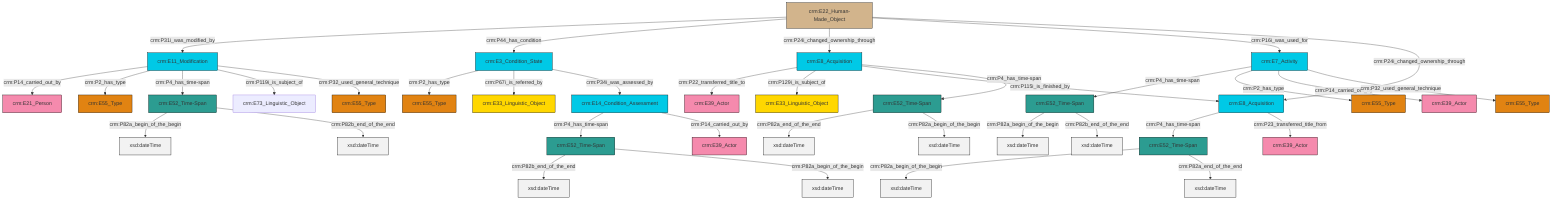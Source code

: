 graph TD
classDef Literal fill:#f2f2f2,stroke:#000000;
classDef CRM_Entity fill:#FFFFFF,stroke:#000000;
classDef Temporal_Entity fill:#00C9E6, stroke:#000000;
classDef Type fill:#E18312, stroke:#000000;
classDef Time-Span fill:#2C9C91, stroke:#000000;
classDef Appellation fill:#FFEB7F, stroke:#000000;
classDef Place fill:#008836, stroke:#000000;
classDef Persistent_Item fill:#B266B2, stroke:#000000;
classDef Conceptual_Object fill:#FFD700, stroke:#000000;
classDef Physical_Thing fill:#D2B48C, stroke:#000000;
classDef Actor fill:#f58aad, stroke:#000000;
classDef PC_Classes fill:#4ce600, stroke:#000000;
classDef Multi fill:#cccccc,stroke:#000000;

0["crm:E52_Time-Span"]:::Time-Span -->|crm:P82a_end_of_the_end| 1[xsd:dateTime]:::Literal
2["crm:E22_Human-Made_Object"]:::Physical_Thing -->|crm:P31i_was_modified_by| 3["crm:E11_Modification"]:::Temporal_Entity
2["crm:E22_Human-Made_Object"]:::Physical_Thing -->|crm:P44_has_condition| 4["crm:E3_Condition_State"]:::Temporal_Entity
3["crm:E11_Modification"]:::Temporal_Entity -->|crm:P14_carried_out_by| 5["crm:E21_Person"]:::Actor
0["crm:E52_Time-Span"]:::Time-Span -->|crm:P82a_begin_of_the_begin| 6[xsd:dateTime]:::Literal
9["crm:E8_Acquisition"]:::Temporal_Entity -->|crm:P4_has_time-span| 10["crm:E52_Time-Span"]:::Time-Span
11["crm:E8_Acquisition"]:::Temporal_Entity -->|crm:P22_transferred_title_to| 12["crm:E39_Actor"]:::Actor
13["crm:E14_Condition_Assessment"]:::Temporal_Entity -->|crm:P4_has_time-span| 14["crm:E52_Time-Span"]:::Time-Span
3["crm:E11_Modification"]:::Temporal_Entity -->|crm:P2_has_type| 17["crm:E55_Type"]:::Type
18["crm:E7_Activity"]:::Temporal_Entity -->|crm:P4_has_time-span| 7["crm:E52_Time-Span"]:::Time-Span
11["crm:E8_Acquisition"]:::Temporal_Entity -->|crm:P129i_is_subject_of| 23["crm:E33_Linguistic_Object"]:::Conceptual_Object
9["crm:E8_Acquisition"]:::Temporal_Entity -->|crm:P23_transferred_title_from| 25["crm:E39_Actor"]:::Actor
18["crm:E7_Activity"]:::Temporal_Entity -->|crm:P2_has_type| 26["crm:E55_Type"]:::Type
27["crm:E52_Time-Span"]:::Time-Span -->|crm:P82a_begin_of_the_begin| 28[xsd:dateTime]:::Literal
2["crm:E22_Human-Made_Object"]:::Physical_Thing -->|crm:P24i_changed_ownership_through| 11["crm:E8_Acquisition"]:::Temporal_Entity
18["crm:E7_Activity"]:::Temporal_Entity -->|crm:P14_carried_out_by| 29["crm:E39_Actor"]:::Actor
3["crm:E11_Modification"]:::Temporal_Entity -->|crm:P4_has_time-span| 27["crm:E52_Time-Span"]:::Time-Span
10["crm:E52_Time-Span"]:::Time-Span -->|crm:P82a_begin_of_the_begin| 31[xsd:dateTime]:::Literal
11["crm:E8_Acquisition"]:::Temporal_Entity -->|crm:P115i_is_finished_by| 9["crm:E8_Acquisition"]:::Temporal_Entity
2["crm:E22_Human-Made_Object"]:::Physical_Thing -->|crm:P16i_was_used_for| 18["crm:E7_Activity"]:::Temporal_Entity
3["crm:E11_Modification"]:::Temporal_Entity -->|crm:P119i_is_subject_of| 21["crm:E73_Linguistic_Object"]:::Default
18["crm:E7_Activity"]:::Temporal_Entity -->|crm:P32_used_general_technique| 35["crm:E55_Type"]:::Type
7["crm:E52_Time-Span"]:::Time-Span -->|crm:P82a_begin_of_the_begin| 37[xsd:dateTime]:::Literal
10["crm:E52_Time-Span"]:::Time-Span -->|crm:P82a_end_of_the_end| 42[xsd:dateTime]:::Literal
4["crm:E3_Condition_State"]:::Temporal_Entity -->|crm:P2_has_type| 33["crm:E55_Type"]:::Type
14["crm:E52_Time-Span"]:::Time-Span -->|crm:P82b_end_of_the_end| 44[xsd:dateTime]:::Literal
7["crm:E52_Time-Span"]:::Time-Span -->|crm:P82b_end_of_the_end| 45[xsd:dateTime]:::Literal
27["crm:E52_Time-Span"]:::Time-Span -->|crm:P82b_end_of_the_end| 50[xsd:dateTime]:::Literal
14["crm:E52_Time-Span"]:::Time-Span -->|crm:P82a_begin_of_the_begin| 51[xsd:dateTime]:::Literal
11["crm:E8_Acquisition"]:::Temporal_Entity -->|crm:P4_has_time-span| 0["crm:E52_Time-Span"]:::Time-Span
2["crm:E22_Human-Made_Object"]:::Physical_Thing -->|crm:P24i_changed_ownership_through| 9["crm:E8_Acquisition"]:::Temporal_Entity
4["crm:E3_Condition_State"]:::Temporal_Entity -->|crm:P67i_is_referred_by| 19["crm:E33_Linguistic_Object"]:::Conceptual_Object
3["crm:E11_Modification"]:::Temporal_Entity -->|crm:P32_used_general_technique| 39["crm:E55_Type"]:::Type
4["crm:E3_Condition_State"]:::Temporal_Entity -->|crm:P34i_was_assessed_by| 13["crm:E14_Condition_Assessment"]:::Temporal_Entity
13["crm:E14_Condition_Assessment"]:::Temporal_Entity -->|crm:P14_carried_out_by| 52["crm:E39_Actor"]:::Actor